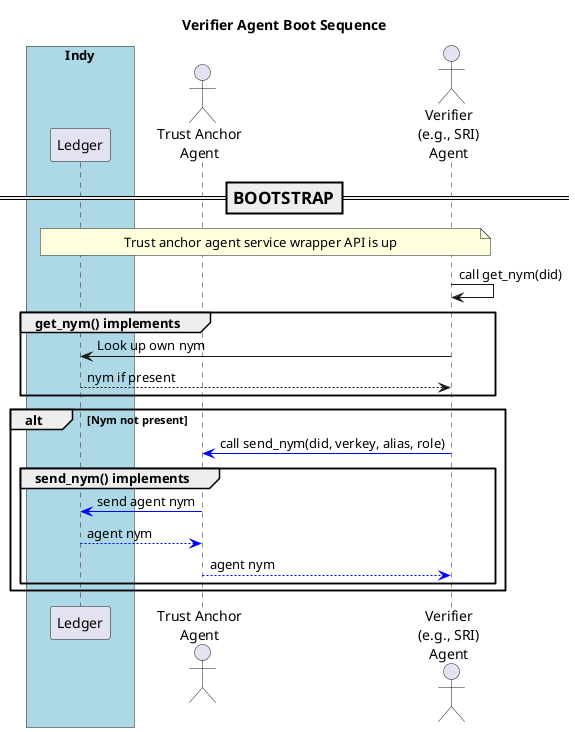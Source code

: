 @startuml
/'
Copyright 2017-2018 Government of Canada - Public Services and Procurement Canada - buyandsell.gc.ca

Licensed under the Apache License, Version 2.0 (the "License");
you may not use this file except in compliance with the License.
You may obtain a copy of the License at

http://www.apache.org/licenses/LICENSE-2.0

Unless required by applicable law or agreed to in writing, software
distributed under the License is distributed on an "AS IS" BASIS,
WITHOUT WARRANTIES OR CONDITIONS OF ANY KIND, either express or implied.
See the License for the specific language governing permissions and
limitations under the License.
'/

skinparam ParticipantPadding 20
skinparam BaloxPadding 20

title Verifier Agent Boot Sequence


box "Indy" #LightBlue
    participant "Ledger" as ledger
endbox
actor "Trust Anchor\nAgent" as tag
actor "Verifier\n(e.g., SRI)\nAgent" as sag

=== BOOTSTRAP ==
note over ledger, sag
Trust anchor agent service wrapper API is up
endnote

sag -> sag: call get_nym(did)
group get_nym() implements
    sag -> ledger: Look up own nym
    ledger --> sag: nym if present
end
alt Nym not present
    sag -[#blue]> tag: call send_nym(did, verkey, alias, role)
    group send_nym() implements
        tag -[#blue]> ledger: send agent nym
        ledger --[#blue]> tag: agent nym
        tag --[#blue]> sag: agent nym
    end
end

@enduml
